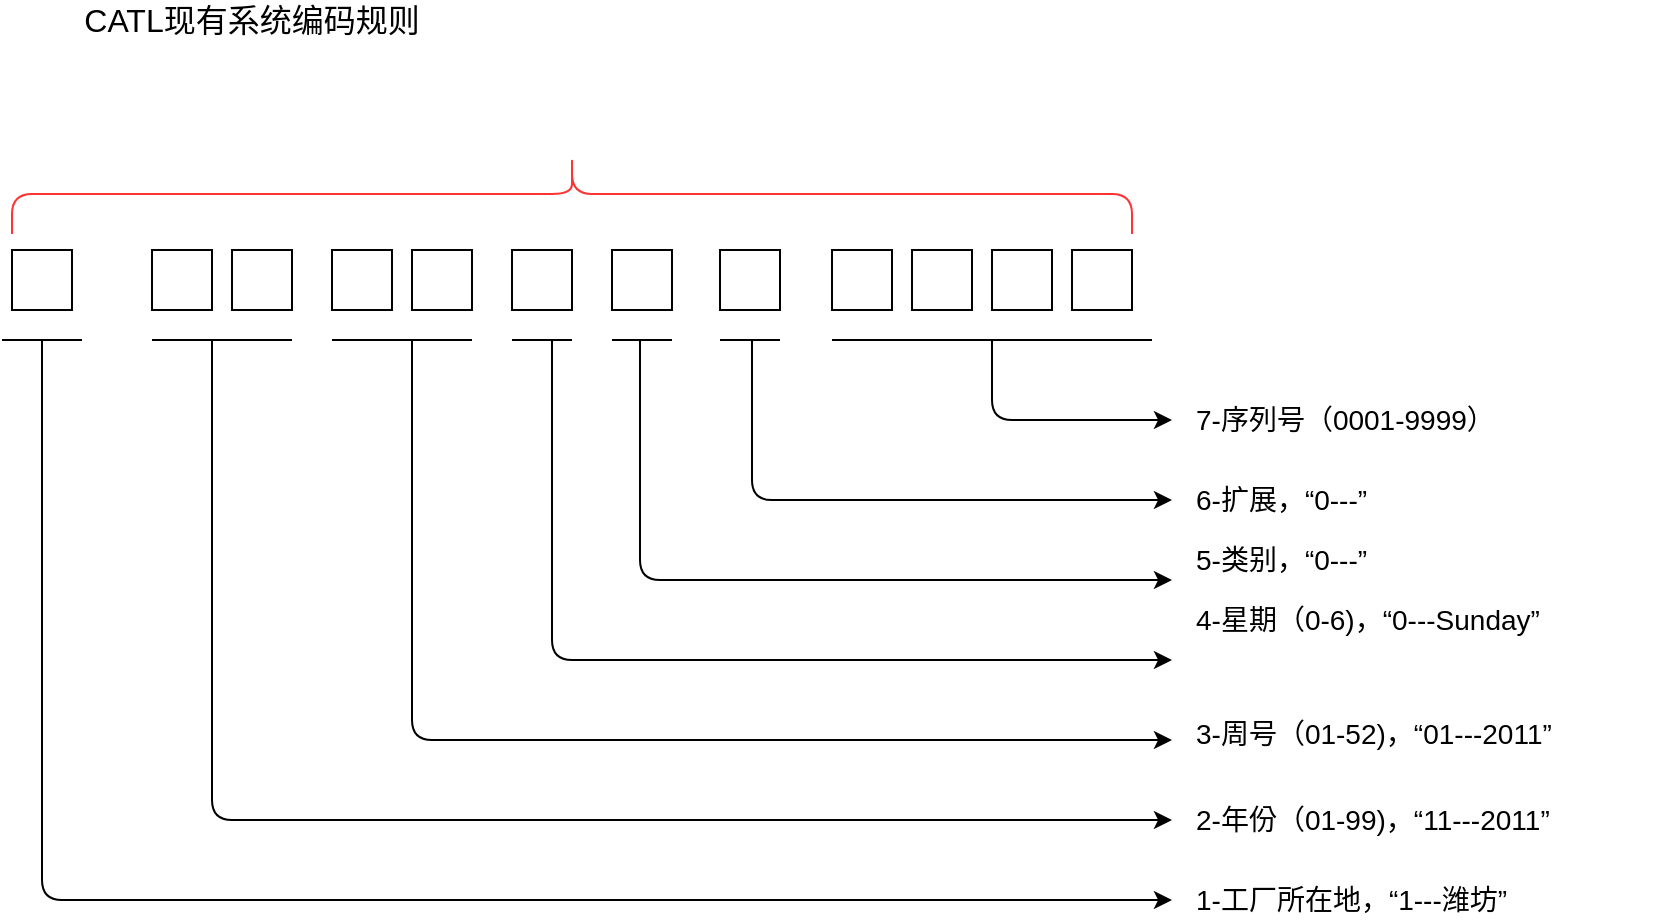 <mxfile version="13.6.6" type="github">
  <diagram id="JWHYfN0wVpbmjEpsRox_" name="Page-1">
    <mxGraphModel dx="868" dy="482" grid="1" gridSize="10" guides="1" tooltips="1" connect="1" arrows="1" fold="1" page="1" pageScale="1" pageWidth="827" pageHeight="1169" math="0" shadow="0">
      <root>
        <mxCell id="0" />
        <mxCell id="1" parent="0" />
        <mxCell id="cgUmpKjDErW854sxJ7pT-1" value="" style="whiteSpace=wrap;html=1;aspect=fixed;" vertex="1" parent="1">
          <mxGeometry x="100" y="155" width="30" height="30" as="geometry" />
        </mxCell>
        <mxCell id="cgUmpKjDErW854sxJ7pT-2" value="" style="whiteSpace=wrap;html=1;aspect=fixed;" vertex="1" parent="1">
          <mxGeometry x="170" y="155" width="30" height="30" as="geometry" />
        </mxCell>
        <mxCell id="cgUmpKjDErW854sxJ7pT-3" value="" style="whiteSpace=wrap;html=1;aspect=fixed;" vertex="1" parent="1">
          <mxGeometry x="210" y="155" width="30" height="30" as="geometry" />
        </mxCell>
        <mxCell id="cgUmpKjDErW854sxJ7pT-4" value="" style="whiteSpace=wrap;html=1;aspect=fixed;" vertex="1" parent="1">
          <mxGeometry x="260" y="155" width="30" height="30" as="geometry" />
        </mxCell>
        <mxCell id="cgUmpKjDErW854sxJ7pT-5" value="" style="whiteSpace=wrap;html=1;aspect=fixed;" vertex="1" parent="1">
          <mxGeometry x="300" y="155" width="30" height="30" as="geometry" />
        </mxCell>
        <mxCell id="cgUmpKjDErW854sxJ7pT-6" value="" style="whiteSpace=wrap;html=1;aspect=fixed;" vertex="1" parent="1">
          <mxGeometry x="350" y="155" width="30" height="30" as="geometry" />
        </mxCell>
        <mxCell id="cgUmpKjDErW854sxJ7pT-7" value="" style="whiteSpace=wrap;html=1;aspect=fixed;" vertex="1" parent="1">
          <mxGeometry x="400" y="155" width="30" height="30" as="geometry" />
        </mxCell>
        <mxCell id="cgUmpKjDErW854sxJ7pT-8" value="" style="whiteSpace=wrap;html=1;aspect=fixed;" vertex="1" parent="1">
          <mxGeometry x="454" y="155" width="30" height="30" as="geometry" />
        </mxCell>
        <mxCell id="cgUmpKjDErW854sxJ7pT-9" value="" style="whiteSpace=wrap;html=1;aspect=fixed;" vertex="1" parent="1">
          <mxGeometry x="510" y="155" width="30" height="30" as="geometry" />
        </mxCell>
        <mxCell id="cgUmpKjDErW854sxJ7pT-10" value="" style="whiteSpace=wrap;html=1;aspect=fixed;" vertex="1" parent="1">
          <mxGeometry x="550" y="155" width="30" height="30" as="geometry" />
        </mxCell>
        <mxCell id="cgUmpKjDErW854sxJ7pT-11" value="" style="whiteSpace=wrap;html=1;aspect=fixed;" vertex="1" parent="1">
          <mxGeometry x="590" y="155" width="30" height="30" as="geometry" />
        </mxCell>
        <mxCell id="cgUmpKjDErW854sxJ7pT-12" value="" style="whiteSpace=wrap;html=1;aspect=fixed;" vertex="1" parent="1">
          <mxGeometry x="630" y="155" width="30" height="30" as="geometry" />
        </mxCell>
        <mxCell id="cgUmpKjDErW854sxJ7pT-13" value="" style="shape=curlyBracket;whiteSpace=wrap;html=1;rounded=1;rotation=90;strokeColor=#FF3333;" vertex="1" parent="1">
          <mxGeometry x="360" y="-153" width="40" height="560" as="geometry" />
        </mxCell>
        <mxCell id="cgUmpKjDErW854sxJ7pT-14" value="&lt;font style=&quot;font-size: 16px&quot;&gt;CATL现有系统编码规则&lt;/font&gt;" style="text;html=1;strokeColor=none;fillColor=none;align=center;verticalAlign=middle;whiteSpace=wrap;rounded=0;" vertex="1" parent="1">
          <mxGeometry x="130" y="30" width="180" height="20" as="geometry" />
        </mxCell>
        <mxCell id="cgUmpKjDErW854sxJ7pT-15" value="" style="endArrow=none;html=1;" edge="1" parent="1">
          <mxGeometry width="50" height="50" relative="1" as="geometry">
            <mxPoint x="95" y="200" as="sourcePoint" />
            <mxPoint x="135" y="200" as="targetPoint" />
          </mxGeometry>
        </mxCell>
        <mxCell id="cgUmpKjDErW854sxJ7pT-16" value="" style="endArrow=classic;html=1;" edge="1" parent="1">
          <mxGeometry width="50" height="50" relative="1" as="geometry">
            <mxPoint x="115" y="200" as="sourcePoint" />
            <mxPoint x="680" y="480" as="targetPoint" />
            <Array as="points">
              <mxPoint x="115" y="480" />
              <mxPoint x="400" y="480" />
            </Array>
          </mxGeometry>
        </mxCell>
        <mxCell id="cgUmpKjDErW854sxJ7pT-17" value="&lt;font style=&quot;font-size: 14px&quot;&gt;1-工厂所在地，“1---潍坊”&lt;/font&gt;" style="text;html=1;strokeColor=none;fillColor=none;align=left;verticalAlign=middle;whiteSpace=wrap;rounded=0;" vertex="1" parent="1">
          <mxGeometry x="690" y="470" width="230" height="20" as="geometry" />
        </mxCell>
        <mxCell id="cgUmpKjDErW854sxJ7pT-18" value="" style="endArrow=none;html=1;" edge="1" parent="1">
          <mxGeometry width="50" height="50" relative="1" as="geometry">
            <mxPoint x="510" y="200" as="sourcePoint" />
            <mxPoint x="670" y="200" as="targetPoint" />
          </mxGeometry>
        </mxCell>
        <mxCell id="cgUmpKjDErW854sxJ7pT-19" value="" style="endArrow=classic;html=1;" edge="1" parent="1">
          <mxGeometry width="50" height="50" relative="1" as="geometry">
            <mxPoint x="590" y="200" as="sourcePoint" />
            <mxPoint x="680" y="240" as="targetPoint" />
            <Array as="points">
              <mxPoint x="590" y="240" />
              <mxPoint x="630" y="240" />
            </Array>
          </mxGeometry>
        </mxCell>
        <mxCell id="cgUmpKjDErW854sxJ7pT-20" value="" style="endArrow=none;html=1;" edge="1" parent="1">
          <mxGeometry width="50" height="50" relative="1" as="geometry">
            <mxPoint x="454" y="200" as="sourcePoint" />
            <mxPoint x="484" y="200" as="targetPoint" />
          </mxGeometry>
        </mxCell>
        <mxCell id="cgUmpKjDErW854sxJ7pT-21" value="" style="endArrow=classic;html=1;" edge="1" parent="1">
          <mxGeometry width="50" height="50" relative="1" as="geometry">
            <mxPoint x="470" y="200" as="sourcePoint" />
            <mxPoint x="680" y="280" as="targetPoint" />
            <Array as="points">
              <mxPoint x="470" y="280" />
            </Array>
          </mxGeometry>
        </mxCell>
        <mxCell id="cgUmpKjDErW854sxJ7pT-22" value="" style="endArrow=none;html=1;" edge="1" parent="1">
          <mxGeometry width="50" height="50" relative="1" as="geometry">
            <mxPoint x="400" y="200.0" as="sourcePoint" />
            <mxPoint x="430" y="200.0" as="targetPoint" />
          </mxGeometry>
        </mxCell>
        <mxCell id="cgUmpKjDErW854sxJ7pT-23" value="" style="endArrow=none;html=1;" edge="1" parent="1">
          <mxGeometry width="50" height="50" relative="1" as="geometry">
            <mxPoint x="350" y="200.0" as="sourcePoint" />
            <mxPoint x="380" y="200.0" as="targetPoint" />
          </mxGeometry>
        </mxCell>
        <mxCell id="cgUmpKjDErW854sxJ7pT-24" value="" style="endArrow=none;html=1;" edge="1" parent="1">
          <mxGeometry width="50" height="50" relative="1" as="geometry">
            <mxPoint x="260" y="200.0" as="sourcePoint" />
            <mxPoint x="330" y="200" as="targetPoint" />
          </mxGeometry>
        </mxCell>
        <mxCell id="cgUmpKjDErW854sxJ7pT-25" value="" style="endArrow=none;html=1;" edge="1" parent="1">
          <mxGeometry width="50" height="50" relative="1" as="geometry">
            <mxPoint x="170" y="200.0" as="sourcePoint" />
            <mxPoint x="240" y="200" as="targetPoint" />
          </mxGeometry>
        </mxCell>
        <mxCell id="cgUmpKjDErW854sxJ7pT-26" value="" style="endArrow=classic;html=1;" edge="1" parent="1">
          <mxGeometry width="50" height="50" relative="1" as="geometry">
            <mxPoint x="414" y="200" as="sourcePoint" />
            <mxPoint x="680" y="320" as="targetPoint" />
            <Array as="points">
              <mxPoint x="414" y="320" />
              <mxPoint x="550" y="320" />
            </Array>
          </mxGeometry>
        </mxCell>
        <mxCell id="cgUmpKjDErW854sxJ7pT-27" value="" style="endArrow=classic;html=1;" edge="1" parent="1">
          <mxGeometry width="50" height="50" relative="1" as="geometry">
            <mxPoint x="370" y="200" as="sourcePoint" />
            <mxPoint x="680" y="360" as="targetPoint" />
            <Array as="points">
              <mxPoint x="370" y="360" />
              <mxPoint x="520" y="360" />
            </Array>
          </mxGeometry>
        </mxCell>
        <mxCell id="cgUmpKjDErW854sxJ7pT-28" value="" style="endArrow=classic;html=1;" edge="1" parent="1">
          <mxGeometry width="50" height="50" relative="1" as="geometry">
            <mxPoint x="300" y="200" as="sourcePoint" />
            <mxPoint x="680" y="400" as="targetPoint" />
            <Array as="points">
              <mxPoint x="300" y="400" />
              <mxPoint x="500" y="400" />
            </Array>
          </mxGeometry>
        </mxCell>
        <mxCell id="cgUmpKjDErW854sxJ7pT-29" value="" style="endArrow=classic;html=1;" edge="1" parent="1">
          <mxGeometry width="50" height="50" relative="1" as="geometry">
            <mxPoint x="200" y="200" as="sourcePoint" />
            <mxPoint x="680" y="440" as="targetPoint" />
            <Array as="points">
              <mxPoint x="200" y="440" />
              <mxPoint x="440" y="440" />
            </Array>
          </mxGeometry>
        </mxCell>
        <mxCell id="cgUmpKjDErW854sxJ7pT-30" value="&lt;font style=&quot;font-size: 14px&quot;&gt;2-年份（01-99)，“11---2011”&lt;/font&gt;" style="text;html=1;strokeColor=none;fillColor=none;align=left;verticalAlign=middle;whiteSpace=wrap;rounded=0;" vertex="1" parent="1">
          <mxGeometry x="690" y="430" width="230" height="20" as="geometry" />
        </mxCell>
        <mxCell id="cgUmpKjDErW854sxJ7pT-31" value="&lt;font style=&quot;font-size: 14px&quot;&gt;3-周号（01-52)，“01---2011”&lt;/font&gt;" style="text;html=1;strokeColor=none;fillColor=none;align=left;verticalAlign=middle;whiteSpace=wrap;rounded=0;" vertex="1" parent="1">
          <mxGeometry x="690" y="387" width="230" height="20" as="geometry" />
        </mxCell>
        <mxCell id="cgUmpKjDErW854sxJ7pT-32" value="&lt;font style=&quot;font-size: 14px&quot;&gt;4-星期（0-6)，“0---Sunday”&lt;/font&gt;" style="text;html=1;strokeColor=none;fillColor=none;align=left;verticalAlign=middle;whiteSpace=wrap;rounded=0;" vertex="1" parent="1">
          <mxGeometry x="690" y="330" width="230" height="20" as="geometry" />
        </mxCell>
        <mxCell id="cgUmpKjDErW854sxJ7pT-33" value="&lt;font style=&quot;font-size: 14px&quot;&gt;5-类别，“0---”&lt;/font&gt;" style="text;html=1;strokeColor=none;fillColor=none;align=left;verticalAlign=middle;whiteSpace=wrap;rounded=0;" vertex="1" parent="1">
          <mxGeometry x="690" y="300" width="230" height="20" as="geometry" />
        </mxCell>
        <mxCell id="cgUmpKjDErW854sxJ7pT-34" value="&lt;font style=&quot;font-size: 14px&quot;&gt;6-扩展，“0---”&lt;/font&gt;" style="text;html=1;strokeColor=none;fillColor=none;align=left;verticalAlign=middle;whiteSpace=wrap;rounded=0;" vertex="1" parent="1">
          <mxGeometry x="690" y="270" width="230" height="20" as="geometry" />
        </mxCell>
        <mxCell id="cgUmpKjDErW854sxJ7pT-35" value="&lt;font style=&quot;font-size: 14px&quot;&gt;7-序列号（0001-9999）&lt;/font&gt;" style="text;html=1;strokeColor=none;fillColor=none;align=left;verticalAlign=middle;whiteSpace=wrap;rounded=0;" vertex="1" parent="1">
          <mxGeometry x="690" y="230" width="230" height="20" as="geometry" />
        </mxCell>
      </root>
    </mxGraphModel>
  </diagram>
</mxfile>
